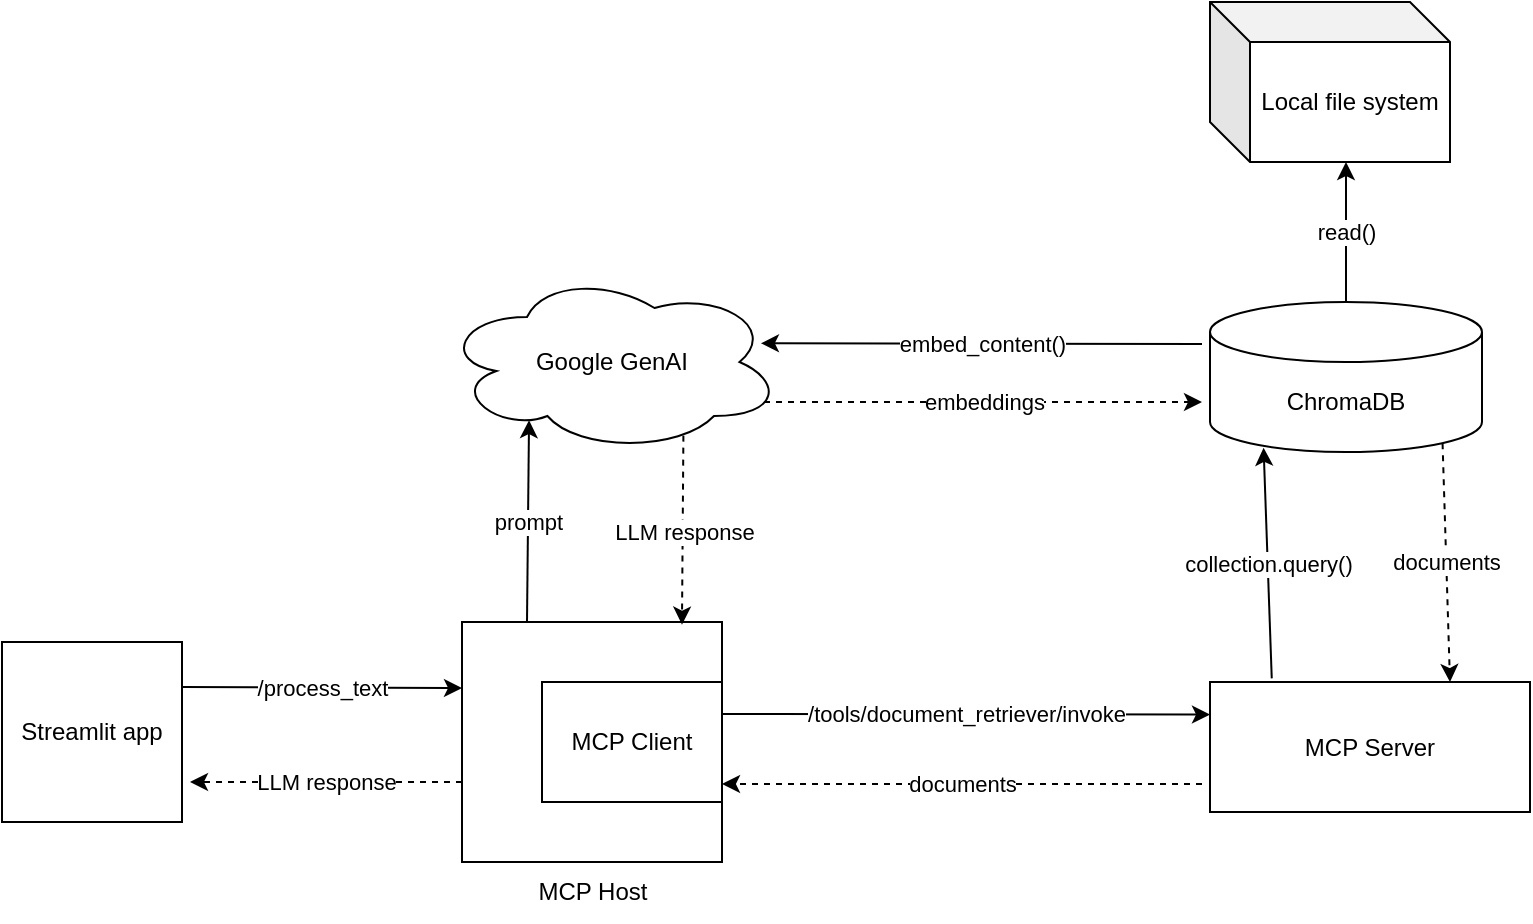 <mxfile version="27.0.9">
  <diagram name="Página-1" id="ZEJujEqBAG_1qzQtFRzA">
    <mxGraphModel dx="1188" dy="701" grid="1" gridSize="10" guides="1" tooltips="1" connect="1" arrows="1" fold="1" page="1" pageScale="1" pageWidth="827" pageHeight="1169" math="0" shadow="0">
      <root>
        <mxCell id="0" />
        <mxCell id="1" parent="0" />
        <mxCell id="u6_kZcx9WxmPumCWzig8-2" value="Streamlit app" style="whiteSpace=wrap;html=1;aspect=fixed;" vertex="1" parent="1">
          <mxGeometry x="20" y="380" width="90" height="90" as="geometry" />
        </mxCell>
        <mxCell id="u6_kZcx9WxmPumCWzig8-22" value="ChromaDB" style="shape=cylinder3;whiteSpace=wrap;html=1;boundedLbl=1;backgroundOutline=1;size=15;" vertex="1" parent="1">
          <mxGeometry x="624" y="210" width="136" height="75" as="geometry" />
        </mxCell>
        <mxCell id="u6_kZcx9WxmPumCWzig8-26" value="" style="endArrow=classic;html=1;rounded=0;exitX=0.193;exitY=-0.028;exitDx=0;exitDy=0;entryX=0.197;entryY=0.972;entryDx=0;entryDy=0;entryPerimeter=0;exitPerimeter=0;" edge="1" parent="1" source="u6_kZcx9WxmPumCWzig8-41" target="u6_kZcx9WxmPumCWzig8-22">
          <mxGeometry relative="1" as="geometry">
            <mxPoint x="690" y="420" as="sourcePoint" />
            <mxPoint x="890" y="435" as="targetPoint" />
          </mxGeometry>
        </mxCell>
        <mxCell id="u6_kZcx9WxmPumCWzig8-27" value="collection.query()" style="edgeLabel;resizable=0;html=1;;align=center;verticalAlign=middle;" connectable="0" vertex="1" parent="u6_kZcx9WxmPumCWzig8-26">
          <mxGeometry relative="1" as="geometry" />
        </mxCell>
        <mxCell id="u6_kZcx9WxmPumCWzig8-31" value="" style="endArrow=classic;html=1;rounded=0;entryX=0.75;entryY=0;entryDx=0;entryDy=0;dashed=1;exitX=0.855;exitY=1;exitDx=0;exitDy=-4.35;exitPerimeter=0;" edge="1" parent="1" source="u6_kZcx9WxmPumCWzig8-22" target="u6_kZcx9WxmPumCWzig8-41">
          <mxGeometry relative="1" as="geometry">
            <mxPoint x="890" y="450" as="sourcePoint" />
            <mxPoint x="694.9" y="462.9" as="targetPoint" />
          </mxGeometry>
        </mxCell>
        <mxCell id="u6_kZcx9WxmPumCWzig8-32" value="documents" style="edgeLabel;resizable=0;html=1;;align=center;verticalAlign=middle;" connectable="0" vertex="1" parent="u6_kZcx9WxmPumCWzig8-31">
          <mxGeometry relative="1" as="geometry" />
        </mxCell>
        <mxCell id="u6_kZcx9WxmPumCWzig8-36" value="" style="endArrow=classic;html=1;rounded=0;entryX=0;entryY=0.25;entryDx=0;entryDy=0;" edge="1" parent="1" target="u6_kZcx9WxmPumCWzig8-41">
          <mxGeometry relative="1" as="geometry">
            <mxPoint x="380" y="416" as="sourcePoint" />
            <mxPoint x="570" y="400" as="targetPoint" />
            <Array as="points" />
          </mxGeometry>
        </mxCell>
        <mxCell id="u6_kZcx9WxmPumCWzig8-37" value="/tools/document_retriever/invoke" style="edgeLabel;resizable=0;html=1;;align=center;verticalAlign=middle;" connectable="0" vertex="1" parent="u6_kZcx9WxmPumCWzig8-36">
          <mxGeometry relative="1" as="geometry" />
        </mxCell>
        <mxCell id="u6_kZcx9WxmPumCWzig8-41" value="MCP Server" style="rounded=0;whiteSpace=wrap;html=1;" vertex="1" parent="1">
          <mxGeometry x="624" y="400" width="160" height="65" as="geometry" />
        </mxCell>
        <mxCell id="u6_kZcx9WxmPumCWzig8-51" value="" style="endArrow=classic;html=1;rounded=0;dashed=1;" edge="1" parent="1">
          <mxGeometry relative="1" as="geometry">
            <mxPoint x="620" y="451" as="sourcePoint" />
            <mxPoint x="380" y="451" as="targetPoint" />
          </mxGeometry>
        </mxCell>
        <mxCell id="u6_kZcx9WxmPumCWzig8-52" value="documents" style="edgeLabel;resizable=0;html=1;;align=center;verticalAlign=middle;" connectable="0" vertex="1" parent="u6_kZcx9WxmPumCWzig8-51">
          <mxGeometry relative="1" as="geometry" />
        </mxCell>
        <mxCell id="u6_kZcx9WxmPumCWzig8-55" value="Google GenAI" style="ellipse;shape=cloud;whiteSpace=wrap;html=1;" vertex="1" parent="1">
          <mxGeometry x="240" y="195" width="170" height="90" as="geometry" />
        </mxCell>
        <mxCell id="u6_kZcx9WxmPumCWzig8-49" value="" style="rounded=0;whiteSpace=wrap;html=1;" vertex="1" parent="1">
          <mxGeometry x="250" y="370" width="130" height="120" as="geometry" />
        </mxCell>
        <mxCell id="u6_kZcx9WxmPumCWzig8-46" value="MCP Client" style="rounded=0;whiteSpace=wrap;html=1;container=0;" vertex="1" parent="1">
          <mxGeometry x="290" y="400" width="90" height="60" as="geometry" />
        </mxCell>
        <mxCell id="u6_kZcx9WxmPumCWzig8-10" value="MCP Host" style="text;html=1;align=center;verticalAlign=middle;resizable=0;points=[];autosize=1;strokeColor=none;fillColor=none;" vertex="1" parent="1">
          <mxGeometry x="275" y="490" width="80" height="30" as="geometry" />
        </mxCell>
        <mxCell id="u6_kZcx9WxmPumCWzig8-57" value="" style="endArrow=classic;html=1;rounded=0;exitX=0.25;exitY=0;exitDx=0;exitDy=0;entryX=0.256;entryY=0.823;entryDx=0;entryDy=0;entryPerimeter=0;" edge="1" parent="1" source="u6_kZcx9WxmPumCWzig8-49" target="u6_kZcx9WxmPumCWzig8-55">
          <mxGeometry relative="1" as="geometry">
            <mxPoint x="420" y="320" as="sourcePoint" />
            <mxPoint x="290" y="250" as="targetPoint" />
            <Array as="points" />
          </mxGeometry>
        </mxCell>
        <mxCell id="u6_kZcx9WxmPumCWzig8-58" value="prompt" style="edgeLabel;resizable=0;html=1;;align=center;verticalAlign=middle;" connectable="0" vertex="1" parent="u6_kZcx9WxmPumCWzig8-57">
          <mxGeometry relative="1" as="geometry" />
        </mxCell>
        <mxCell id="u6_kZcx9WxmPumCWzig8-61" value="" style="endArrow=classic;html=1;rounded=0;dashed=1;exitX=0.71;exitY=0.909;exitDx=0;exitDy=0;exitPerimeter=0;entryX=0.846;entryY=0.011;entryDx=0;entryDy=0;entryPerimeter=0;" edge="1" parent="1" source="u6_kZcx9WxmPumCWzig8-55" target="u6_kZcx9WxmPumCWzig8-49">
          <mxGeometry relative="1" as="geometry">
            <mxPoint x="624" y="350" as="sourcePoint" />
            <mxPoint x="424" y="351" as="targetPoint" />
          </mxGeometry>
        </mxCell>
        <mxCell id="u6_kZcx9WxmPumCWzig8-62" value="LLM response" style="edgeLabel;resizable=0;html=1;;align=center;verticalAlign=middle;" connectable="0" vertex="1" parent="u6_kZcx9WxmPumCWzig8-61">
          <mxGeometry relative="1" as="geometry" />
        </mxCell>
        <mxCell id="u6_kZcx9WxmPumCWzig8-66" value="" style="endArrow=classic;html=1;rounded=0;exitX=1;exitY=0.25;exitDx=0;exitDy=0;" edge="1" parent="1" source="u6_kZcx9WxmPumCWzig8-2">
          <mxGeometry relative="1" as="geometry">
            <mxPoint x="710" y="410" as="sourcePoint" />
            <mxPoint x="250" y="403" as="targetPoint" />
          </mxGeometry>
        </mxCell>
        <mxCell id="u6_kZcx9WxmPumCWzig8-67" value="/process_text" style="edgeLabel;resizable=0;html=1;;align=center;verticalAlign=middle;" connectable="0" vertex="1" parent="u6_kZcx9WxmPumCWzig8-66">
          <mxGeometry relative="1" as="geometry" />
        </mxCell>
        <mxCell id="u6_kZcx9WxmPumCWzig8-68" value="" style="endArrow=classic;html=1;rounded=0;dashed=1;exitX=0;exitY=1;exitDx=0;exitDy=-15;exitPerimeter=0;" edge="1" parent="1">
          <mxGeometry relative="1" as="geometry">
            <mxPoint x="250" y="450" as="sourcePoint" />
            <mxPoint x="114" y="450" as="targetPoint" />
          </mxGeometry>
        </mxCell>
        <mxCell id="u6_kZcx9WxmPumCWzig8-69" value="LLM response" style="edgeLabel;resizable=0;html=1;;align=center;verticalAlign=middle;" connectable="0" vertex="1" parent="u6_kZcx9WxmPumCWzig8-68">
          <mxGeometry relative="1" as="geometry" />
        </mxCell>
        <mxCell id="u6_kZcx9WxmPumCWzig8-70" value="Local file system" style="shape=cube;whiteSpace=wrap;html=1;boundedLbl=1;backgroundOutline=1;darkOpacity=0.05;darkOpacity2=0.1;" vertex="1" parent="1">
          <mxGeometry x="624" y="60" width="120" height="80" as="geometry" />
        </mxCell>
        <mxCell id="u6_kZcx9WxmPumCWzig8-72" value="" style="endArrow=classic;html=1;rounded=0;" edge="1" parent="1" source="u6_kZcx9WxmPumCWzig8-22">
          <mxGeometry relative="1" as="geometry">
            <mxPoint x="690" y="210" as="sourcePoint" />
            <mxPoint x="692" y="140" as="targetPoint" />
          </mxGeometry>
        </mxCell>
        <mxCell id="u6_kZcx9WxmPumCWzig8-73" value="read()" style="edgeLabel;resizable=0;html=1;;align=center;verticalAlign=middle;" connectable="0" vertex="1" parent="u6_kZcx9WxmPumCWzig8-72">
          <mxGeometry relative="1" as="geometry" />
        </mxCell>
        <mxCell id="u6_kZcx9WxmPumCWzig8-76" value="" style="endArrow=classic;html=1;rounded=0;entryX=0.938;entryY=0.396;entryDx=0;entryDy=0;entryPerimeter=0;" edge="1" parent="1" target="u6_kZcx9WxmPumCWzig8-55">
          <mxGeometry relative="1" as="geometry">
            <mxPoint x="620" y="231" as="sourcePoint" />
            <mxPoint x="480" y="182.5" as="targetPoint" />
          </mxGeometry>
        </mxCell>
        <mxCell id="u6_kZcx9WxmPumCWzig8-77" value="embed_content()" style="edgeLabel;resizable=0;html=1;;align=center;verticalAlign=middle;" connectable="0" vertex="1" parent="u6_kZcx9WxmPumCWzig8-76">
          <mxGeometry relative="1" as="geometry" />
        </mxCell>
        <mxCell id="u6_kZcx9WxmPumCWzig8-79" value="" style="endArrow=classic;html=1;rounded=0;dashed=1;exitX=0.71;exitY=0.909;exitDx=0;exitDy=0;exitPerimeter=0;" edge="1" parent="1">
          <mxGeometry relative="1" as="geometry">
            <mxPoint x="401" y="260" as="sourcePoint" />
            <mxPoint x="620" y="260" as="targetPoint" />
          </mxGeometry>
        </mxCell>
        <mxCell id="u6_kZcx9WxmPumCWzig8-80" value="embeddings" style="edgeLabel;resizable=0;html=1;;align=center;verticalAlign=middle;" connectable="0" vertex="1" parent="u6_kZcx9WxmPumCWzig8-79">
          <mxGeometry relative="1" as="geometry" />
        </mxCell>
      </root>
    </mxGraphModel>
  </diagram>
</mxfile>
